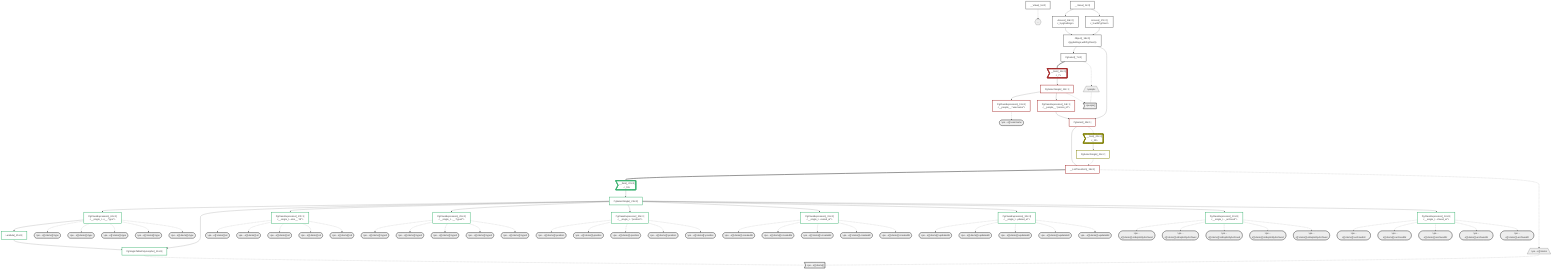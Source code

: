graph TD
    classDef path fill:#eee,stroke:#000
    classDef plan fill:#fff,stroke-width:3px
    classDef itemplan fill:#fff,stroke-width:6px
    classDef sideeffectplan fill:#f00,stroke-width:6px

    %% subgraph fields
    P1{{"~"}}:::path
    P2[/">people"\]:::path
    P3>">people[]"]:::path
    P2 -.- P3
    P4([">pe…e[]>username"]):::path
    %% P3 -.-> P4
    P5[/">pe…e[]>items"\]:::path
    P6>">pe…e[]>items[]"]:::path
    P5 -.- P6
    P7([">pe…e[]>items[]>id"]):::path
    %% P6 -.-> P7
    P8([">pe…e[]>items[]>type"]):::path
    %% P6 -.-> P8
    P9([">pe…e[]>items[]>type2"]):::path
    %% P6 -.-> P9
    P10([">pe…e[]>items[]>position"]):::path
    %% P6 -.-> P10
    P11([">pe…e[]>items[]>createdAt"]):::path
    %% P6 -.-> P11
    P12([">pe…e[]>items[]>updatedAt"]):::path
    %% P6 -.-> P12
    P13([">pe…e[]>items[]>isExplicitlyArchived"]):::path
    %% P6 -.-> P13
    P14([">pe…e[]>items[]>archivedAt"]):::path
    %% P6 -.-> P14
    P15([">pe…e[]>items[]>id"]):::path
    %% P6 -.-> P15
    P16([">pe…e[]>items[]>type"]):::path
    %% P6 -.-> P16
    P17([">pe…e[]>items[]>type2"]):::path
    %% P6 -.-> P17
    P18([">pe…e[]>items[]>position"]):::path
    %% P6 -.-> P18
    P19([">pe…e[]>items[]>createdAt"]):::path
    %% P6 -.-> P19
    P20([">pe…e[]>items[]>updatedAt"]):::path
    %% P6 -.-> P20
    P21([">pe…e[]>items[]>isExplicitlyArchived"]):::path
    %% P6 -.-> P21
    P22([">pe…e[]>items[]>archivedAt"]):::path
    %% P6 -.-> P22
    P23([">pe…e[]>items[]>id"]):::path
    %% P6 -.-> P23
    P24([">pe…e[]>items[]>type"]):::path
    %% P6 -.-> P24
    P25([">pe…e[]>items[]>type2"]):::path
    %% P6 -.-> P25
    P26([">pe…e[]>items[]>position"]):::path
    %% P6 -.-> P26
    P27([">pe…e[]>items[]>createdAt"]):::path
    %% P6 -.-> P27
    P28([">pe…e[]>items[]>updatedAt"]):::path
    %% P6 -.-> P28
    P29([">pe…e[]>items[]>isExplicitlyArchived"]):::path
    %% P6 -.-> P29
    P30([">pe…e[]>items[]>archivedAt"]):::path
    %% P6 -.-> P30
    P31([">pe…e[]>items[]>id"]):::path
    %% P6 -.-> P31
    P32([">pe…e[]>items[]>type"]):::path
    %% P6 -.-> P32
    P33([">pe…e[]>items[]>type2"]):::path
    %% P6 -.-> P33
    P34([">pe…e[]>items[]>position"]):::path
    %% P6 -.-> P34
    P35([">pe…e[]>items[]>createdAt"]):::path
    %% P6 -.-> P35
    P36([">pe…e[]>items[]>updatedAt"]):::path
    %% P6 -.-> P36
    P37([">pe…e[]>items[]>isExplicitlyArchived"]):::path
    %% P6 -.-> P37
    P38([">pe…e[]>items[]>archivedAt"]):::path
    %% P6 -.-> P38
    P39([">pe…e[]>items[]>id"]):::path
    %% P6 -.-> P39
    P40([">pe…e[]>items[]>type"]):::path
    %% P6 -.-> P40
    P41([">pe…e[]>items[]>type2"]):::path
    %% P6 -.-> P41
    P42([">pe…e[]>items[]>position"]):::path
    %% P6 -.-> P42
    P43([">pe…e[]>items[]>createdAt"]):::path
    %% P6 -.-> P43
    P44([">pe…e[]>items[]>updatedAt"]):::path
    %% P6 -.-> P44
    P45([">pe…e[]>items[]>isExplicitlyArchived"]):::path
    %% P6 -.-> P45
    P46([">pe…e[]>items[]>archivedAt"]):::path
    %% P6 -.-> P46
    %% P3 -.-> P5
    %% P1 -.-> P2
    %% end

    %% define plans
    __Value_3["__Value[_3∈0]<br /><context>"]:::plan
    __Value_5["__Value[_5∈0]<br /><rootValue>"]:::plan
    PgSelect_7["PgSelect[_7∈0]<br /><people>"]:::plan
    __Item_11>"__Item[_11∈1]<br /><_7>"]:::itemplan
    PgSelectSingle_12["PgSelectSingle[_12∈1]<br /><people>"]:::plan
    PgClassExpression_13["PgClassExpression[_13∈1]<br /><__people__.#quot;username#quot;>"]:::plan
    PgClassExpression_14["PgClassExpression[_14∈1]<br /><__people__.#quot;person_id#quot;>"]:::plan
    PgSelect_15["PgSelect[_15∈1]<br /><single_table_items>"]:::plan
    Access_16["Access[_16∈0]<br /><_3.pgSettings>"]:::plan
    Access_17["Access[_17∈0]<br /><_3.withPgClient>"]:::plan
    Object_18["Object[_18∈0]<br /><{pgSettings,withPgClient}>"]:::plan
    __ListTransform_19["__ListTransform[_19∈1]<br /><each:_15>"]:::plan
    __Item_20>"__Item[_20∈2]<br /><_15>"]:::itemplan
    PgSelectSingle_21["PgSelectSingle[_21∈2]<br /><single_table_items>"]:::plan
    __Item_22>"__Item[_22∈3]<br /><_19>"]:::itemplan
    PgSelectSingle_23["PgSelectSingle[_23∈3]<br /><single_table_items>"]:::plan
    PgClassExpression_24["PgClassExpression[_24∈3]<br /><__single_t...s__.#quot;type#quot;>"]:::plan
    Lambda_25["Lambda[_25∈3]"]:::plan
    PgSingleTablePolymorphic_26["PgSingleTablePolymorphic[_26∈3]"]:::plan
    PgClassExpression_27["PgClassExpression[_27∈3]<br /><__single_t...ems__.#quot;id#quot;>"]:::plan
    PgClassExpression_29["PgClassExpression[_29∈3]<br /><__single_t...__.#quot;type2#quot;>"]:::plan
    PgClassExpression_30["PgClassExpression[_30∈3]<br /><__single_t...#quot;position#quot;>"]:::plan
    PgClassExpression_31["PgClassExpression[_31∈3]<br /><__single_t...reated_at#quot;>"]:::plan
    PgClassExpression_32["PgClassExpression[_32∈3]<br /><__single_t...pdated_at#quot;>"]:::plan
    PgClassExpression_33["PgClassExpression[_33∈3]<br /><__single_t..._archived#quot;>"]:::plan
    PgClassExpression_34["PgClassExpression[_34∈3]<br /><__single_t...chived_at#quot;>"]:::plan

    %% plan dependencies
    Object_18 --> PgSelect_7
    PgSelect_7 ==> __Item_11
    __Item_11 --> PgSelectSingle_12
    PgSelectSingle_12 --> PgClassExpression_13
    PgSelectSingle_12 --> PgClassExpression_14
    Object_18 --> PgSelect_15
    PgClassExpression_14 --> PgSelect_15
    __Value_3 --> Access_16
    __Value_3 --> Access_17
    Access_16 --> Object_18
    Access_17 --> Object_18
    PgSelect_15 --> __ListTransform_19
    PgSelectSingle_21 -.-> __ListTransform_19
    PgSelect_15 -.-> __Item_20
    __Item_20 --> PgSelectSingle_21
    __ListTransform_19 ==> __Item_22
    __Item_22 --> PgSelectSingle_23
    PgSelectSingle_23 --> PgClassExpression_24
    PgClassExpression_24 --> Lambda_25
    Lambda_25 --> PgSingleTablePolymorphic_26
    PgSelectSingle_23 --> PgSingleTablePolymorphic_26
    PgSelectSingle_23 --> PgClassExpression_27
    PgSelectSingle_23 --> PgClassExpression_29
    PgSelectSingle_23 --> PgClassExpression_30
    PgSelectSingle_23 --> PgClassExpression_31
    PgSelectSingle_23 --> PgClassExpression_32
    PgSelectSingle_23 --> PgClassExpression_33
    PgSelectSingle_23 --> PgClassExpression_34

    %% plan-to-path relationships
    __Value_5 -.-> P1
    PgSelect_7 -.-> P2
    PgSelectSingle_12 -.-> P3
    PgClassExpression_13 -.-> P4
    __ListTransform_19 -.-> P5
    PgSingleTablePolymorphic_26 -.-> P6
    PgClassExpression_27 -.-> P7
    PgClassExpression_24 -.-> P8
    PgClassExpression_29 -.-> P9
    PgClassExpression_30 -.-> P10
    PgClassExpression_31 -.-> P11
    PgClassExpression_32 -.-> P12
    PgClassExpression_33 -.-> P13
    PgClassExpression_34 -.-> P14
    PgClassExpression_27 -.-> P15
    PgClassExpression_24 -.-> P16
    PgClassExpression_29 -.-> P17
    PgClassExpression_30 -.-> P18
    PgClassExpression_31 -.-> P19
    PgClassExpression_32 -.-> P20
    PgClassExpression_33 -.-> P21
    PgClassExpression_34 -.-> P22
    PgClassExpression_27 -.-> P23
    PgClassExpression_24 -.-> P24
    PgClassExpression_29 -.-> P25
    PgClassExpression_30 -.-> P26
    PgClassExpression_31 -.-> P27
    PgClassExpression_32 -.-> P28
    PgClassExpression_33 -.-> P29
    PgClassExpression_34 -.-> P30
    PgClassExpression_27 -.-> P31
    PgClassExpression_24 -.-> P32
    PgClassExpression_29 -.-> P33
    PgClassExpression_30 -.-> P34
    PgClassExpression_31 -.-> P35
    PgClassExpression_32 -.-> P36
    PgClassExpression_33 -.-> P37
    PgClassExpression_34 -.-> P38
    PgClassExpression_27 -.-> P39
    PgClassExpression_24 -.-> P40
    PgClassExpression_29 -.-> P41
    PgClassExpression_30 -.-> P42
    PgClassExpression_31 -.-> P43
    PgClassExpression_32 -.-> P44
    PgClassExpression_33 -.-> P45
    PgClassExpression_34 -.-> P46

    %% allocate buckets
    classDef bucket0 stroke:#696969
    class __Value_3,__Value_5,PgSelect_7,Access_16,Access_17,Object_18 bucket0
    classDef bucket1 stroke:#a52a2a
    class __Item_11,PgSelectSingle_12,PgClassExpression_13,PgClassExpression_14,PgSelect_15,__ListTransform_19 bucket1
    classDef bucket2 stroke:#808000
    class __Item_20,PgSelectSingle_21 bucket2
    classDef bucket3 stroke:#3cb371
    class __Item_22,PgSelectSingle_23,PgClassExpression_24,Lambda_25,PgSingleTablePolymorphic_26,PgClassExpression_27,PgClassExpression_29,PgClassExpression_30,PgClassExpression_31,PgClassExpression_32,PgClassExpression_33,PgClassExpression_34 bucket3